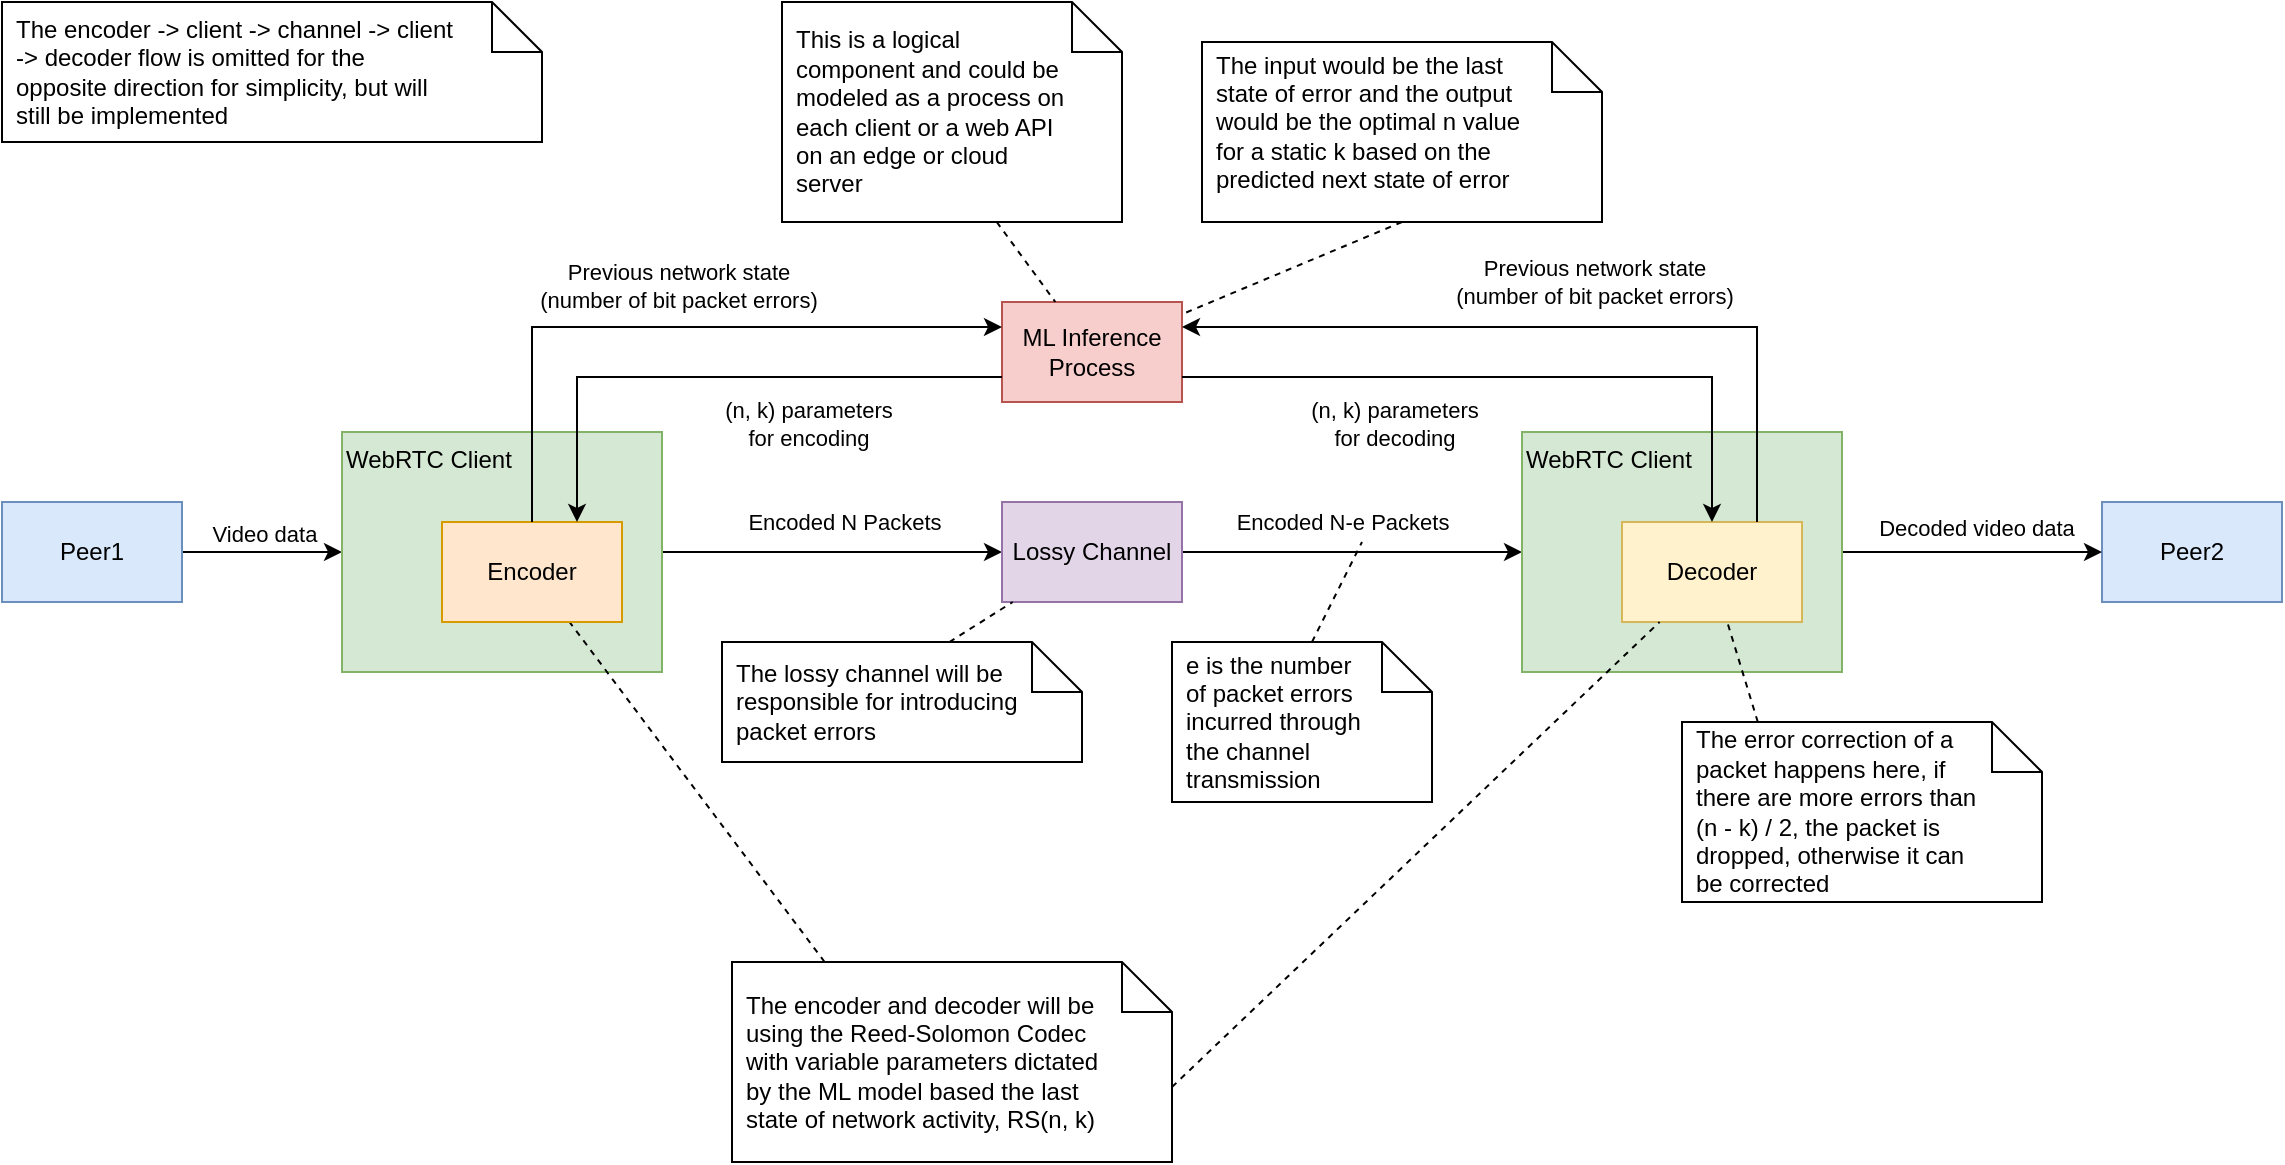 <mxfile version="21.7.4" type="device">
  <diagram name="Page-1" id="JDqjn_5_25vaDyeW-Xiu">
    <mxGraphModel dx="1430" dy="1895" grid="1" gridSize="10" guides="1" tooltips="1" connect="1" arrows="1" fold="1" page="1" pageScale="1" pageWidth="850" pageHeight="1100" math="0" shadow="0">
      <root>
        <mxCell id="0" />
        <mxCell id="1" parent="0" />
        <mxCell id="X2kwXcrv5KPf-A57S-1x-4" style="edgeStyle=orthogonalEdgeStyle;rounded=0;orthogonalLoop=1;jettySize=auto;html=1;exitX=1;exitY=0.5;exitDx=0;exitDy=0;" parent="1" source="X2kwXcrv5KPf-A57S-1x-1" target="X2kwXcrv5KPf-A57S-1x-11" edge="1">
          <mxGeometry relative="1" as="geometry" />
        </mxCell>
        <mxCell id="X2kwXcrv5KPf-A57S-1x-5" value="Video data" style="edgeLabel;html=1;align=center;verticalAlign=middle;resizable=0;points=[];" parent="X2kwXcrv5KPf-A57S-1x-4" vertex="1" connectable="0">
          <mxGeometry x="-0.515" y="-1" relative="1" as="geometry">
            <mxPoint x="21" y="-10" as="offset" />
          </mxGeometry>
        </mxCell>
        <mxCell id="X2kwXcrv5KPf-A57S-1x-1" value="Peer1" style="rounded=0;whiteSpace=wrap;html=1;fillColor=#dae8fc;strokeColor=#6c8ebf;" parent="1" vertex="1">
          <mxGeometry x="50" y="180" width="90" height="50" as="geometry" />
        </mxCell>
        <mxCell id="X2kwXcrv5KPf-A57S-1x-2" value="Peer2" style="rounded=0;whiteSpace=wrap;html=1;fillColor=#dae8fc;strokeColor=#6c8ebf;" parent="1" vertex="1">
          <mxGeometry x="1100" y="180" width="90" height="50" as="geometry" />
        </mxCell>
        <mxCell id="X2kwXcrv5KPf-A57S-1x-6" value="ML Inference Process" style="rounded=0;whiteSpace=wrap;html=1;fillColor=#f8cecc;strokeColor=#b85450;" parent="1" vertex="1">
          <mxGeometry x="550" y="80" width="90" height="50" as="geometry" />
        </mxCell>
        <mxCell id="o6tcPbKfhGRPGE6MYZV4-3" style="edgeStyle=orthogonalEdgeStyle;rounded=0;orthogonalLoop=1;jettySize=auto;html=1;exitX=1;exitY=0.5;exitDx=0;exitDy=0;entryX=0;entryY=0.5;entryDx=0;entryDy=0;" edge="1" parent="1" source="X2kwXcrv5KPf-A57S-1x-11" target="X2kwXcrv5KPf-A57S-1x-13">
          <mxGeometry relative="1" as="geometry" />
        </mxCell>
        <mxCell id="o6tcPbKfhGRPGE6MYZV4-4" value="Encoded N Packets" style="edgeLabel;html=1;align=center;verticalAlign=middle;resizable=0;points=[];" vertex="1" connectable="0" parent="o6tcPbKfhGRPGE6MYZV4-3">
          <mxGeometry x="-0.185" y="-2" relative="1" as="geometry">
            <mxPoint x="21" y="-17" as="offset" />
          </mxGeometry>
        </mxCell>
        <mxCell id="X2kwXcrv5KPf-A57S-1x-11" value="WebRTC Client" style="rounded=0;whiteSpace=wrap;html=1;verticalAlign=top;align=left;fillColor=#d5e8d4;strokeColor=#82b366;" parent="1" vertex="1">
          <mxGeometry x="220" y="145" width="160" height="120" as="geometry" />
        </mxCell>
        <mxCell id="o6tcPbKfhGRPGE6MYZV4-6" style="edgeStyle=orthogonalEdgeStyle;rounded=0;orthogonalLoop=1;jettySize=auto;html=1;exitX=1;exitY=0.5;exitDx=0;exitDy=0;entryX=0;entryY=0.5;entryDx=0;entryDy=0;" edge="1" parent="1" source="X2kwXcrv5KPf-A57S-1x-13" target="o6tcPbKfhGRPGE6MYZV4-5">
          <mxGeometry relative="1" as="geometry" />
        </mxCell>
        <mxCell id="o6tcPbKfhGRPGE6MYZV4-7" value="Encoded N-e Packets" style="edgeLabel;html=1;align=center;verticalAlign=middle;resizable=0;points=[];" vertex="1" connectable="0" parent="o6tcPbKfhGRPGE6MYZV4-6">
          <mxGeometry x="-0.188" y="2" relative="1" as="geometry">
            <mxPoint x="11" y="-13" as="offset" />
          </mxGeometry>
        </mxCell>
        <mxCell id="X2kwXcrv5KPf-A57S-1x-13" value="Lossy Channel" style="rounded=0;whiteSpace=wrap;html=1;fillColor=#e1d5e7;strokeColor=#9673a6;" parent="1" vertex="1">
          <mxGeometry x="550" y="180" width="90" height="50" as="geometry" />
        </mxCell>
        <mxCell id="X2kwXcrv5KPf-A57S-1x-24" style="edgeStyle=orthogonalEdgeStyle;rounded=0;orthogonalLoop=1;jettySize=auto;html=1;exitX=1;exitY=0.5;exitDx=0;exitDy=0;entryX=0;entryY=0.5;entryDx=0;entryDy=0;" parent="1" source="o6tcPbKfhGRPGE6MYZV4-5" target="X2kwXcrv5KPf-A57S-1x-2" edge="1">
          <mxGeometry relative="1" as="geometry" />
        </mxCell>
        <mxCell id="X2kwXcrv5KPf-A57S-1x-25" value="Decoded video data" style="edgeLabel;html=1;align=center;verticalAlign=middle;resizable=0;points=[];" parent="X2kwXcrv5KPf-A57S-1x-24" vertex="1" connectable="0">
          <mxGeometry x="-0.58" y="2" relative="1" as="geometry">
            <mxPoint x="39" y="-10" as="offset" />
          </mxGeometry>
        </mxCell>
        <mxCell id="X2kwXcrv5KPf-A57S-1x-29" value="" style="shape=note2;boundedLbl=1;whiteSpace=wrap;html=1;size=25;verticalAlign=top;align=left;spacingLeft=5;" parent="1" vertex="1">
          <mxGeometry x="410" y="250" width="180" height="60" as="geometry" />
        </mxCell>
        <mxCell id="X2kwXcrv5KPf-A57S-1x-30" value="The lossy channel will be responsible for introducing packet errors" style="resizeWidth=1;part=1;strokeColor=none;fillColor=none;align=left;spacingLeft=5;html=1;whiteSpace=wrap;" parent="X2kwXcrv5KPf-A57S-1x-29" vertex="1">
          <mxGeometry width="151.579" height="60" relative="1" as="geometry" />
        </mxCell>
        <mxCell id="X2kwXcrv5KPf-A57S-1x-31" style="rounded=0;orthogonalLoop=1;jettySize=auto;html=1;exitX=0.75;exitY=0;exitDx=0;exitDy=0;endArrow=none;endFill=0;dashed=1;" parent="1" source="X2kwXcrv5KPf-A57S-1x-30" target="X2kwXcrv5KPf-A57S-1x-13" edge="1">
          <mxGeometry relative="1" as="geometry" />
        </mxCell>
        <mxCell id="X2kwXcrv5KPf-A57S-1x-32" value="" style="shape=note2;boundedLbl=1;whiteSpace=wrap;html=1;size=25;verticalAlign=top;align=left;spacingLeft=5;" parent="1" vertex="1">
          <mxGeometry x="415" y="410" width="220" height="100" as="geometry" />
        </mxCell>
        <mxCell id="X2kwXcrv5KPf-A57S-1x-33" value="The encoder and decoder will be using the Reed-Solomon Codec with variable parameters dictated by the ML model based the last state of network activity, RS(n, k)" style="resizeWidth=1;part=1;strokeColor=none;fillColor=none;align=left;spacingLeft=5;html=1;whiteSpace=wrap;" parent="X2kwXcrv5KPf-A57S-1x-32" vertex="1">
          <mxGeometry width="185.26" height="100" relative="1" as="geometry" />
        </mxCell>
        <mxCell id="X2kwXcrv5KPf-A57S-1x-34" style="rounded=0;orthogonalLoop=1;jettySize=auto;html=1;exitX=0.25;exitY=0;exitDx=0;exitDy=0;dashed=1;endArrow=none;endFill=0;" parent="1" source="X2kwXcrv5KPf-A57S-1x-33" target="X2kwXcrv5KPf-A57S-1x-3" edge="1">
          <mxGeometry relative="1" as="geometry" />
        </mxCell>
        <mxCell id="X2kwXcrv5KPf-A57S-1x-36" value="" style="shape=note2;boundedLbl=1;whiteSpace=wrap;html=1;size=25;verticalAlign=top;align=left;spacingLeft=5;" parent="1" vertex="1">
          <mxGeometry x="440" y="-70" width="170" height="110" as="geometry" />
        </mxCell>
        <mxCell id="X2kwXcrv5KPf-A57S-1x-37" value="This is a logical component and could be modeled as a process on each client or a web API on an edge or cloud server" style="resizeWidth=1;part=1;strokeColor=none;fillColor=none;align=left;spacingLeft=5;html=1;whiteSpace=wrap;" parent="X2kwXcrv5KPf-A57S-1x-36" vertex="1">
          <mxGeometry width="143.16" height="110" relative="1" as="geometry" />
        </mxCell>
        <mxCell id="X2kwXcrv5KPf-A57S-1x-38" style="rounded=0;orthogonalLoop=1;jettySize=auto;html=1;dashed=1;endArrow=none;endFill=0;exitX=0.75;exitY=1;exitDx=0;exitDy=0;" parent="1" source="X2kwXcrv5KPf-A57S-1x-37" target="X2kwXcrv5KPf-A57S-1x-6" edge="1">
          <mxGeometry relative="1" as="geometry">
            <mxPoint x="547" y="50" as="sourcePoint" />
          </mxGeometry>
        </mxCell>
        <mxCell id="X2kwXcrv5KPf-A57S-1x-39" value="" style="shape=note2;boundedLbl=1;whiteSpace=wrap;html=1;size=25;verticalAlign=top;align=left;spacingLeft=5;" parent="1" vertex="1">
          <mxGeometry x="890" y="290" width="180" height="90" as="geometry" />
        </mxCell>
        <mxCell id="X2kwXcrv5KPf-A57S-1x-40" value="The error correction of a packet happens here, if there are more errors than (n - k) / 2, the packet is dropped, otherwise it can be corrected" style="resizeWidth=1;part=1;strokeColor=none;fillColor=none;align=left;spacingLeft=5;html=1;whiteSpace=wrap;" parent="X2kwXcrv5KPf-A57S-1x-39" vertex="1">
          <mxGeometry width="151.58" height="90" relative="1" as="geometry" />
        </mxCell>
        <mxCell id="X2kwXcrv5KPf-A57S-1x-42" value="" style="shape=note2;boundedLbl=1;whiteSpace=wrap;html=1;size=25;verticalAlign=top;align=left;spacingLeft=5;" parent="1" vertex="1">
          <mxGeometry x="50" y="-70" width="270" height="70" as="geometry" />
        </mxCell>
        <mxCell id="X2kwXcrv5KPf-A57S-1x-43" value="The encoder -&amp;gt; client -&amp;gt; channel -&amp;gt; client -&amp;gt; decoder flow is omitted for the opposite direction for simplicity, but will still be implemented" style="resizeWidth=1;part=1;strokeColor=none;fillColor=none;align=left;spacingLeft=5;html=1;whiteSpace=wrap;" parent="X2kwXcrv5KPf-A57S-1x-42" vertex="1">
          <mxGeometry width="227.365" height="70" relative="1" as="geometry" />
        </mxCell>
        <mxCell id="ugvvgq1X8wFvH_-1jQsB-1" value="" style="shape=note2;boundedLbl=1;whiteSpace=wrap;html=1;size=25;verticalAlign=top;align=left;spacingLeft=5;" parent="1" vertex="1">
          <mxGeometry x="650" y="-50" width="200" height="90" as="geometry" />
        </mxCell>
        <mxCell id="ugvvgq1X8wFvH_-1jQsB-2" value="The input would be the last state of error and the output would be the optimal n value for a static k based on the predicted next state of error" style="resizeWidth=1;part=1;strokeColor=none;fillColor=none;align=left;spacingLeft=5;html=1;whiteSpace=wrap;" parent="ugvvgq1X8wFvH_-1jQsB-1" vertex="1">
          <mxGeometry width="168.42" height="80" relative="1" as="geometry" />
        </mxCell>
        <mxCell id="ugvvgq1X8wFvH_-1jQsB-3" style="rounded=0;orthogonalLoop=1;jettySize=auto;html=1;dashed=1;endArrow=none;endFill=0;exitX=0.5;exitY=1;exitDx=0;exitDy=0;exitPerimeter=0;" parent="1" source="ugvvgq1X8wFvH_-1jQsB-1" target="X2kwXcrv5KPf-A57S-1x-6" edge="1">
          <mxGeometry relative="1" as="geometry">
            <mxPoint x="610" y="40" as="sourcePoint" />
            <mxPoint x="640" y="80" as="targetPoint" />
          </mxGeometry>
        </mxCell>
        <mxCell id="X2kwXcrv5KPf-A57S-1x-3" value="Encoder" style="rounded=0;whiteSpace=wrap;html=1;fillColor=#ffe6cc;strokeColor=#d79b00;" parent="1" vertex="1">
          <mxGeometry x="270" y="190" width="90" height="50" as="geometry" />
        </mxCell>
        <mxCell id="X2kwXcrv5KPf-A57S-1x-7" style="edgeStyle=orthogonalEdgeStyle;rounded=0;orthogonalLoop=1;jettySize=auto;html=1;entryX=0;entryY=0.25;entryDx=0;entryDy=0;exitX=0.5;exitY=0;exitDx=0;exitDy=0;" parent="1" source="X2kwXcrv5KPf-A57S-1x-3" target="X2kwXcrv5KPf-A57S-1x-6" edge="1">
          <mxGeometry relative="1" as="geometry">
            <mxPoint x="400" y="180" as="sourcePoint" />
          </mxGeometry>
        </mxCell>
        <mxCell id="X2kwXcrv5KPf-A57S-1x-8" value="Previous network state&lt;br&gt;(number of bit packet errors)" style="edgeLabel;html=1;align=center;verticalAlign=middle;resizable=0;points=[];" parent="X2kwXcrv5KPf-A57S-1x-7" vertex="1" connectable="0">
          <mxGeometry x="-0.416" y="2" relative="1" as="geometry">
            <mxPoint x="75" y="-21" as="offset" />
          </mxGeometry>
        </mxCell>
        <mxCell id="X2kwXcrv5KPf-A57S-1x-9" style="edgeStyle=orthogonalEdgeStyle;rounded=0;orthogonalLoop=1;jettySize=auto;html=1;exitX=0;exitY=0.75;exitDx=0;exitDy=0;entryX=0.75;entryY=0;entryDx=0;entryDy=0;" parent="1" source="X2kwXcrv5KPf-A57S-1x-6" target="X2kwXcrv5KPf-A57S-1x-3" edge="1">
          <mxGeometry relative="1" as="geometry" />
        </mxCell>
        <mxCell id="X2kwXcrv5KPf-A57S-1x-10" value="(n, k) parameters&lt;br&gt;for encoding" style="edgeLabel;html=1;align=center;verticalAlign=middle;resizable=0;points=[];" parent="X2kwXcrv5KPf-A57S-1x-9" vertex="1" connectable="0">
          <mxGeometry x="0.301" y="-3" relative="1" as="geometry">
            <mxPoint x="88" y="26" as="offset" />
          </mxGeometry>
        </mxCell>
        <mxCell id="o6tcPbKfhGRPGE6MYZV4-5" value="WebRTC Client" style="rounded=0;whiteSpace=wrap;html=1;verticalAlign=top;align=left;fillColor=#d5e8d4;strokeColor=#82b366;" vertex="1" parent="1">
          <mxGeometry x="810" y="145" width="160" height="120" as="geometry" />
        </mxCell>
        <mxCell id="X2kwXcrv5KPf-A57S-1x-18" value="Decoder" style="rounded=0;whiteSpace=wrap;html=1;fillColor=#fff2cc;strokeColor=#d6b656;" parent="1" vertex="1">
          <mxGeometry x="860" y="190" width="90" height="50" as="geometry" />
        </mxCell>
        <mxCell id="X2kwXcrv5KPf-A57S-1x-20" style="edgeStyle=orthogonalEdgeStyle;rounded=0;orthogonalLoop=1;jettySize=auto;html=1;exitX=1;exitY=0.75;exitDx=0;exitDy=0;entryX=0.5;entryY=0;entryDx=0;entryDy=0;" parent="1" source="X2kwXcrv5KPf-A57S-1x-6" target="X2kwXcrv5KPf-A57S-1x-18" edge="1">
          <mxGeometry relative="1" as="geometry" />
        </mxCell>
        <mxCell id="X2kwXcrv5KPf-A57S-1x-22" value="(n, k) parameters&lt;br style=&quot;border-color: var(--border-color);&quot;&gt;for decoding" style="edgeLabel;html=1;align=center;verticalAlign=middle;resizable=0;points=[];" parent="X2kwXcrv5KPf-A57S-1x-20" vertex="1" connectable="0">
          <mxGeometry x="0.146" y="-1" relative="1" as="geometry">
            <mxPoint x="-88" y="22" as="offset" />
          </mxGeometry>
        </mxCell>
        <mxCell id="X2kwXcrv5KPf-A57S-1x-19" style="edgeStyle=orthogonalEdgeStyle;rounded=0;orthogonalLoop=1;jettySize=auto;html=1;exitX=0.75;exitY=0;exitDx=0;exitDy=0;entryX=1;entryY=0.25;entryDx=0;entryDy=0;" parent="1" source="X2kwXcrv5KPf-A57S-1x-18" target="X2kwXcrv5KPf-A57S-1x-6" edge="1">
          <mxGeometry relative="1" as="geometry" />
        </mxCell>
        <mxCell id="X2kwXcrv5KPf-A57S-1x-21" value="Previous network state&lt;br style=&quot;border-color: var(--border-color);&quot;&gt;(number of bit packet errors)" style="edgeLabel;html=1;align=center;verticalAlign=middle;resizable=0;points=[];" parent="X2kwXcrv5KPf-A57S-1x-19" vertex="1" connectable="0">
          <mxGeometry x="0.204" relative="1" as="geometry">
            <mxPoint x="53" y="-23" as="offset" />
          </mxGeometry>
        </mxCell>
        <mxCell id="X2kwXcrv5KPf-A57S-1x-35" style="rounded=0;orthogonalLoop=1;jettySize=auto;html=1;exitX=0;exitY=0;exitDx=220;exitDy=62.5;exitPerimeter=0;endArrow=none;endFill=0;dashed=1;" parent="1" source="X2kwXcrv5KPf-A57S-1x-32" target="X2kwXcrv5KPf-A57S-1x-18" edge="1">
          <mxGeometry relative="1" as="geometry" />
        </mxCell>
        <mxCell id="X2kwXcrv5KPf-A57S-1x-41" style="rounded=0;orthogonalLoop=1;jettySize=auto;html=1;exitX=0.25;exitY=0;exitDx=0;exitDy=0;dashed=1;endArrow=none;endFill=0;" parent="1" source="X2kwXcrv5KPf-A57S-1x-40" target="X2kwXcrv5KPf-A57S-1x-18" edge="1">
          <mxGeometry relative="1" as="geometry" />
        </mxCell>
        <mxCell id="o6tcPbKfhGRPGE6MYZV4-10" style="rounded=0;orthogonalLoop=1;jettySize=auto;html=1;exitX=0;exitY=0;exitDx=70;exitDy=0;exitPerimeter=0;endArrow=none;endFill=0;dashed=1;" edge="1" parent="1" source="o6tcPbKfhGRPGE6MYZV4-8">
          <mxGeometry relative="1" as="geometry">
            <mxPoint x="730" y="200" as="targetPoint" />
          </mxGeometry>
        </mxCell>
        <mxCell id="o6tcPbKfhGRPGE6MYZV4-8" value="" style="shape=note2;boundedLbl=1;whiteSpace=wrap;html=1;size=25;verticalAlign=top;align=left;spacingLeft=5;" vertex="1" parent="1">
          <mxGeometry x="635" y="250" width="130" height="80" as="geometry" />
        </mxCell>
        <mxCell id="o6tcPbKfhGRPGE6MYZV4-9" value="e is the number of packet errors incurred through the channel transmission" style="resizeWidth=1;part=1;strokeColor=none;fillColor=none;align=left;spacingLeft=5;html=1;whiteSpace=wrap;" vertex="1" parent="o6tcPbKfhGRPGE6MYZV4-8">
          <mxGeometry width="94.545" height="60" relative="1" as="geometry">
            <mxPoint y="10" as="offset" />
          </mxGeometry>
        </mxCell>
      </root>
    </mxGraphModel>
  </diagram>
</mxfile>
